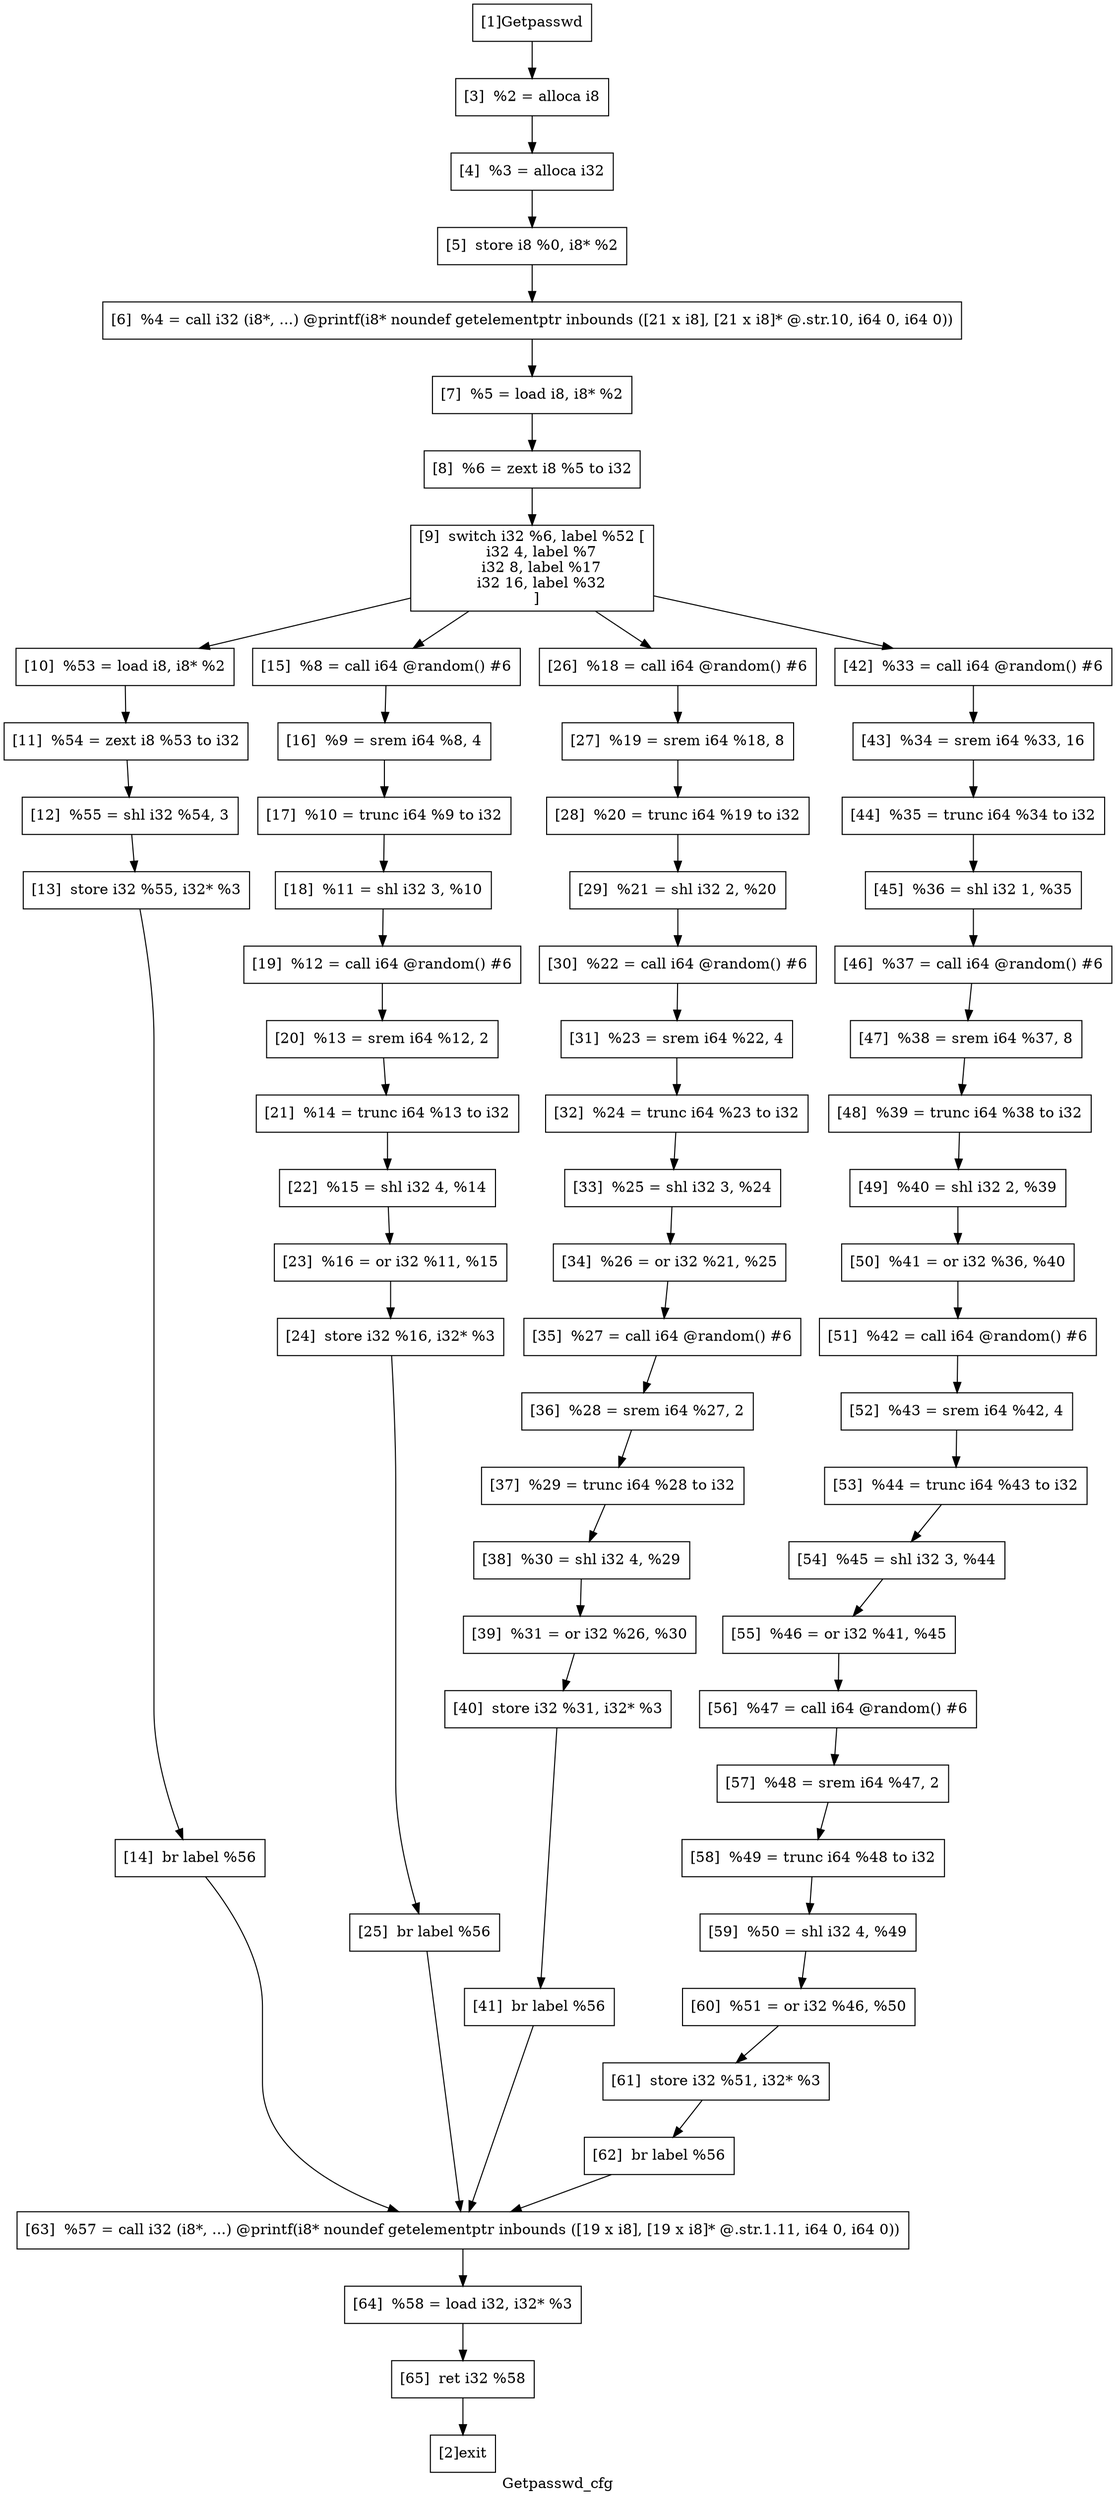 digraph "Getpasswd_cfg"{
	label="Getpasswd_cfg";


	// Define the nodes
	N1 [shape=rectangle, color=black,label="[1]Getpasswd"];
	N2 [shape=rectangle, color=black,label="[2]exit"];
	N3 [shape=rectangle, color=black,label="[3]  %2 = alloca i8"];
	N4 [shape=rectangle, color=black,label="[4]  %3 = alloca i32"];
	N5 [shape=rectangle, color=black,label="[5]  store i8 %0, i8* %2"];
	N6 [shape=rectangle, color=black,label="[6]  %4 = call i32 (i8*, ...) @printf(i8* noundef getelementptr inbounds ([21 x i8], [21 x i8]* @.str.10, i64 0, i64 0))"];
	N7 [shape=rectangle, color=black,label="[7]  %5 = load i8, i8* %2"];
	N8 [shape=rectangle, color=black,label="[8]  %6 = zext i8 %5 to i32"];
	N9 [shape=rectangle, color=black,label="[9]  switch i32 %6, label %52 [
    i32 4, label %7
    i32 8, label %17
    i32 16, label %32
  ]"];
	N10 [shape=rectangle, color=black,label="[10]  %53 = load i8, i8* %2"];
	N11 [shape=rectangle, color=black,label="[11]  %54 = zext i8 %53 to i32"];
	N12 [shape=rectangle, color=black,label="[12]  %55 = shl i32 %54, 3"];
	N13 [shape=rectangle, color=black,label="[13]  store i32 %55, i32* %3"];
	N14 [shape=rectangle, color=black,label="[14]  br label %56"];
	N15 [shape=rectangle, color=black,label="[15]  %8 = call i64 @random() #6"];
	N16 [shape=rectangle, color=black,label="[16]  %9 = srem i64 %8, 4"];
	N17 [shape=rectangle, color=black,label="[17]  %10 = trunc i64 %9 to i32"];
	N18 [shape=rectangle, color=black,label="[18]  %11 = shl i32 3, %10"];
	N19 [shape=rectangle, color=black,label="[19]  %12 = call i64 @random() #6"];
	N20 [shape=rectangle, color=black,label="[20]  %13 = srem i64 %12, 2"];
	N21 [shape=rectangle, color=black,label="[21]  %14 = trunc i64 %13 to i32"];
	N22 [shape=rectangle, color=black,label="[22]  %15 = shl i32 4, %14"];
	N23 [shape=rectangle, color=black,label="[23]  %16 = or i32 %11, %15"];
	N24 [shape=rectangle, color=black,label="[24]  store i32 %16, i32* %3"];
	N25 [shape=rectangle, color=black,label="[25]  br label %56"];
	N26 [shape=rectangle, color=black,label="[26]  %18 = call i64 @random() #6"];
	N27 [shape=rectangle, color=black,label="[27]  %19 = srem i64 %18, 8"];
	N28 [shape=rectangle, color=black,label="[28]  %20 = trunc i64 %19 to i32"];
	N29 [shape=rectangle, color=black,label="[29]  %21 = shl i32 2, %20"];
	N30 [shape=rectangle, color=black,label="[30]  %22 = call i64 @random() #6"];
	N31 [shape=rectangle, color=black,label="[31]  %23 = srem i64 %22, 4"];
	N32 [shape=rectangle, color=black,label="[32]  %24 = trunc i64 %23 to i32"];
	N33 [shape=rectangle, color=black,label="[33]  %25 = shl i32 3, %24"];
	N34 [shape=rectangle, color=black,label="[34]  %26 = or i32 %21, %25"];
	N35 [shape=rectangle, color=black,label="[35]  %27 = call i64 @random() #6"];
	N36 [shape=rectangle, color=black,label="[36]  %28 = srem i64 %27, 2"];
	N37 [shape=rectangle, color=black,label="[37]  %29 = trunc i64 %28 to i32"];
	N38 [shape=rectangle, color=black,label="[38]  %30 = shl i32 4, %29"];
	N39 [shape=rectangle, color=black,label="[39]  %31 = or i32 %26, %30"];
	N40 [shape=rectangle, color=black,label="[40]  store i32 %31, i32* %3"];
	N41 [shape=rectangle, color=black,label="[41]  br label %56"];
	N42 [shape=rectangle, color=black,label="[42]  %33 = call i64 @random() #6"];
	N43 [shape=rectangle, color=black,label="[43]  %34 = srem i64 %33, 16"];
	N44 [shape=rectangle, color=black,label="[44]  %35 = trunc i64 %34 to i32"];
	N45 [shape=rectangle, color=black,label="[45]  %36 = shl i32 1, %35"];
	N46 [shape=rectangle, color=black,label="[46]  %37 = call i64 @random() #6"];
	N47 [shape=rectangle, color=black,label="[47]  %38 = srem i64 %37, 8"];
	N48 [shape=rectangle, color=black,label="[48]  %39 = trunc i64 %38 to i32"];
	N49 [shape=rectangle, color=black,label="[49]  %40 = shl i32 2, %39"];
	N50 [shape=rectangle, color=black,label="[50]  %41 = or i32 %36, %40"];
	N51 [shape=rectangle, color=black,label="[51]  %42 = call i64 @random() #6"];
	N52 [shape=rectangle, color=black,label="[52]  %43 = srem i64 %42, 4"];
	N53 [shape=rectangle, color=black,label="[53]  %44 = trunc i64 %43 to i32"];
	N54 [shape=rectangle, color=black,label="[54]  %45 = shl i32 3, %44"];
	N55 [shape=rectangle, color=black,label="[55]  %46 = or i32 %41, %45"];
	N56 [shape=rectangle, color=black,label="[56]  %47 = call i64 @random() #6"];
	N57 [shape=rectangle, color=black,label="[57]  %48 = srem i64 %47, 2"];
	N58 [shape=rectangle, color=black,label="[58]  %49 = trunc i64 %48 to i32"];
	N59 [shape=rectangle, color=black,label="[59]  %50 = shl i32 4, %49"];
	N60 [shape=rectangle, color=black,label="[60]  %51 = or i32 %46, %50"];
	N61 [shape=rectangle, color=black,label="[61]  store i32 %51, i32* %3"];
	N62 [shape=rectangle, color=black,label="[62]  br label %56"];
	N63 [shape=rectangle, color=black,label="[63]  %57 = call i32 (i8*, ...) @printf(i8* noundef getelementptr inbounds ([19 x i8], [19 x i8]* @.str.1.11, i64 0, i64 0))"];
	N64 [shape=rectangle, color=black,label="[64]  %58 = load i32, i32* %3"];
	N65 [shape=rectangle, color=black,label="[65]  ret i32 %58"];


	// Define the edges
	N1 -> N3[color=black,label=""];
	N3 -> N4[color=black,label=""];
	N4 -> N5[color=black,label=""];
	N5 -> N6[color=black,label=""];
	N6 -> N7[color=black,label=""];
	N7 -> N8[color=black,label=""];
	N8 -> N9[color=black,label=""];
	N9 -> N10[color=black,label=""];
	N9 -> N15[color=black,label=""];
	N9 -> N26[color=black,label=""];
	N9 -> N42[color=black,label=""];
	N10 -> N11[color=black,label=""];
	N11 -> N12[color=black,label=""];
	N12 -> N13[color=black,label=""];
	N13 -> N14[color=black,label=""];
	N14 -> N63[color=black,label=""];
	N15 -> N16[color=black,label=""];
	N16 -> N17[color=black,label=""];
	N17 -> N18[color=black,label=""];
	N18 -> N19[color=black,label=""];
	N19 -> N20[color=black,label=""];
	N20 -> N21[color=black,label=""];
	N21 -> N22[color=black,label=""];
	N22 -> N23[color=black,label=""];
	N23 -> N24[color=black,label=""];
	N24 -> N25[color=black,label=""];
	N25 -> N63[color=black,label=""];
	N26 -> N27[color=black,label=""];
	N27 -> N28[color=black,label=""];
	N28 -> N29[color=black,label=""];
	N29 -> N30[color=black,label=""];
	N30 -> N31[color=black,label=""];
	N31 -> N32[color=black,label=""];
	N32 -> N33[color=black,label=""];
	N33 -> N34[color=black,label=""];
	N34 -> N35[color=black,label=""];
	N35 -> N36[color=black,label=""];
	N36 -> N37[color=black,label=""];
	N37 -> N38[color=black,label=""];
	N38 -> N39[color=black,label=""];
	N39 -> N40[color=black,label=""];
	N40 -> N41[color=black,label=""];
	N41 -> N63[color=black,label=""];
	N42 -> N43[color=black,label=""];
	N43 -> N44[color=black,label=""];
	N44 -> N45[color=black,label=""];
	N45 -> N46[color=black,label=""];
	N46 -> N47[color=black,label=""];
	N47 -> N48[color=black,label=""];
	N48 -> N49[color=black,label=""];
	N49 -> N50[color=black,label=""];
	N50 -> N51[color=black,label=""];
	N51 -> N52[color=black,label=""];
	N52 -> N53[color=black,label=""];
	N53 -> N54[color=black,label=""];
	N54 -> N55[color=black,label=""];
	N55 -> N56[color=black,label=""];
	N56 -> N57[color=black,label=""];
	N57 -> N58[color=black,label=""];
	N58 -> N59[color=black,label=""];
	N59 -> N60[color=black,label=""];
	N60 -> N61[color=black,label=""];
	N61 -> N62[color=black,label=""];
	N62 -> N63[color=black,label=""];
	N63 -> N64[color=black,label=""];
	N64 -> N65[color=black,label=""];
	N65 -> N2[color=black,label=""];
}
